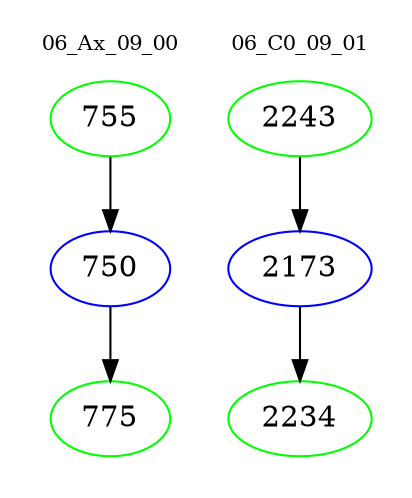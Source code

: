 digraph{
subgraph cluster_0 {
color = white
label = "06_Ax_09_00";
fontsize=10;
T0_755 [label="755", color="green"]
T0_755 -> T0_750 [color="black"]
T0_750 [label="750", color="blue"]
T0_750 -> T0_775 [color="black"]
T0_775 [label="775", color="green"]
}
subgraph cluster_1 {
color = white
label = "06_C0_09_01";
fontsize=10;
T1_2243 [label="2243", color="green"]
T1_2243 -> T1_2173 [color="black"]
T1_2173 [label="2173", color="blue"]
T1_2173 -> T1_2234 [color="black"]
T1_2234 [label="2234", color="green"]
}
}

